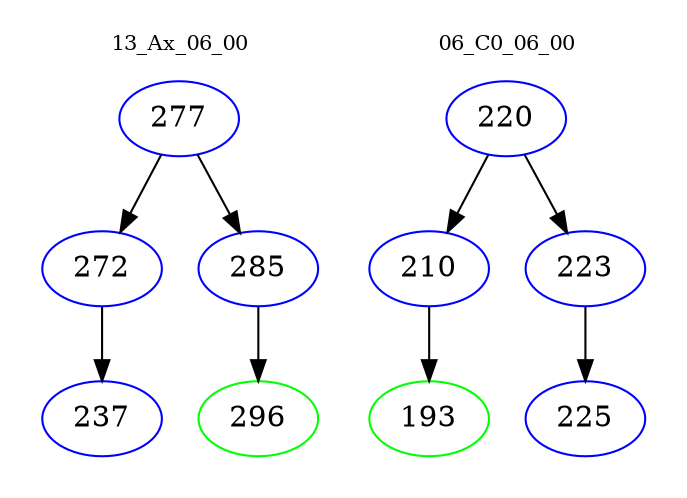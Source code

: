 digraph{
subgraph cluster_0 {
color = white
label = "13_Ax_06_00";
fontsize=10;
T0_277 [label="277", color="blue"]
T0_277 -> T0_272 [color="black"]
T0_272 [label="272", color="blue"]
T0_272 -> T0_237 [color="black"]
T0_237 [label="237", color="blue"]
T0_277 -> T0_285 [color="black"]
T0_285 [label="285", color="blue"]
T0_285 -> T0_296 [color="black"]
T0_296 [label="296", color="green"]
}
subgraph cluster_1 {
color = white
label = "06_C0_06_00";
fontsize=10;
T1_220 [label="220", color="blue"]
T1_220 -> T1_210 [color="black"]
T1_210 [label="210", color="blue"]
T1_210 -> T1_193 [color="black"]
T1_193 [label="193", color="green"]
T1_220 -> T1_223 [color="black"]
T1_223 [label="223", color="blue"]
T1_223 -> T1_225 [color="black"]
T1_225 [label="225", color="blue"]
}
}
